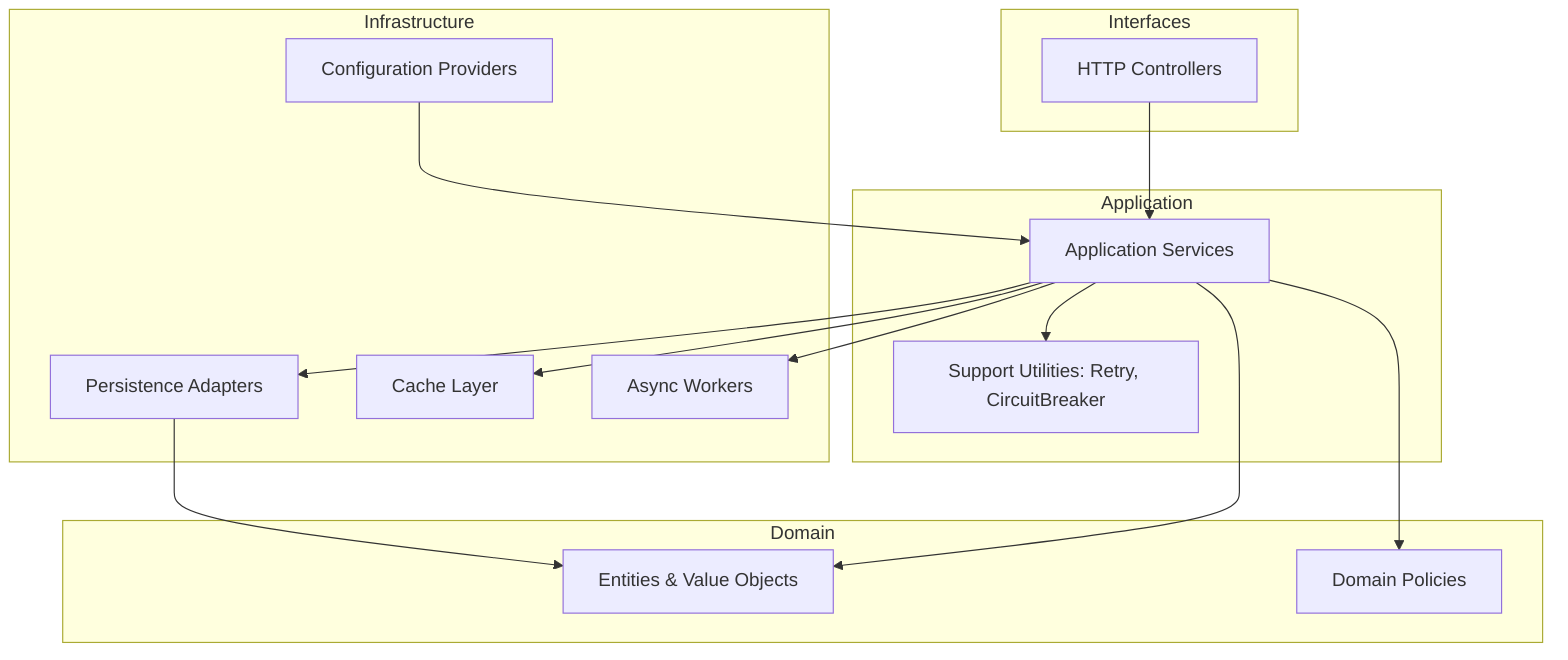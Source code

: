 graph TD
  subgraph Interfaces
    Controllers[HTTP Controllers]
  end
  subgraph Application
    Services[Application Services]
    Support[Support Utilities: Retry, CircuitBreaker]
  end
  subgraph Domain
    DomainEntities[Entities & Value Objects]
    DomainPolicies[Domain Policies]
  end
  subgraph Infrastructure
    Repos[Persistence Adapters]
    Cache[Cache Layer]
    Queues[Async Workers]
    Config[Configuration Providers]
  end

  Controllers --> Services
  Services --> DomainEntities
  Services --> DomainPolicies
  Services --> Support
  Services --> Repos
  Services --> Cache
  Services --> Queues
  Repos --> DomainEntities
  Config --> Services